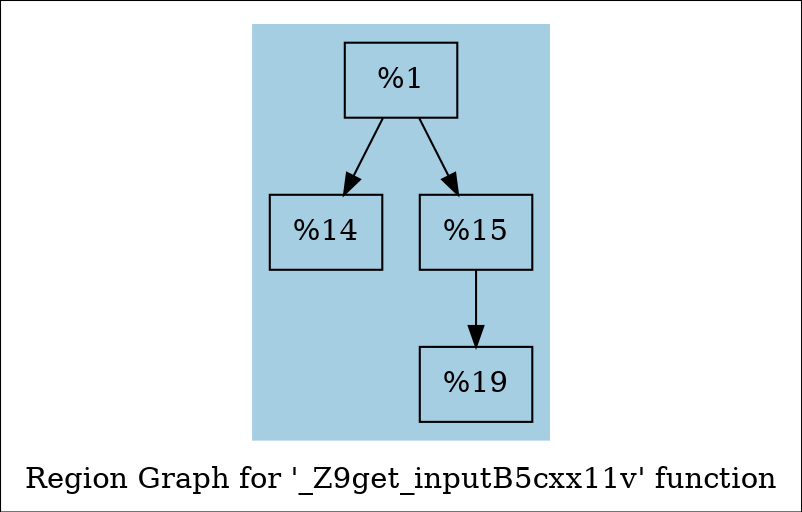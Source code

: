digraph "Region Graph for '_Z9get_inputB5cxx11v' function" {
	label="Region Graph for '_Z9get_inputB5cxx11v' function";

	Node0x17de390 [shape=record,label="{%1}"];
	Node0x17de390 -> Node0x17ea370;
	Node0x17de390 -> Node0x17ea3d0;
	Node0x17ea370 [shape=record,label="{%14}"];
	Node0x17ea3d0 [shape=record,label="{%15}"];
	Node0x17ea3d0 -> Node0x17ea3f0;
	Node0x17ea3f0 [shape=record,label="{%19}"];
	colorscheme = "paired12"
        subgraph cluster_0x17e7630 {
          label = "";
          style = filled;
          color = 1
          Node0x17de390;
          Node0x17ea370;
          Node0x17ea3d0;
          Node0x17ea3f0;
        }
}
